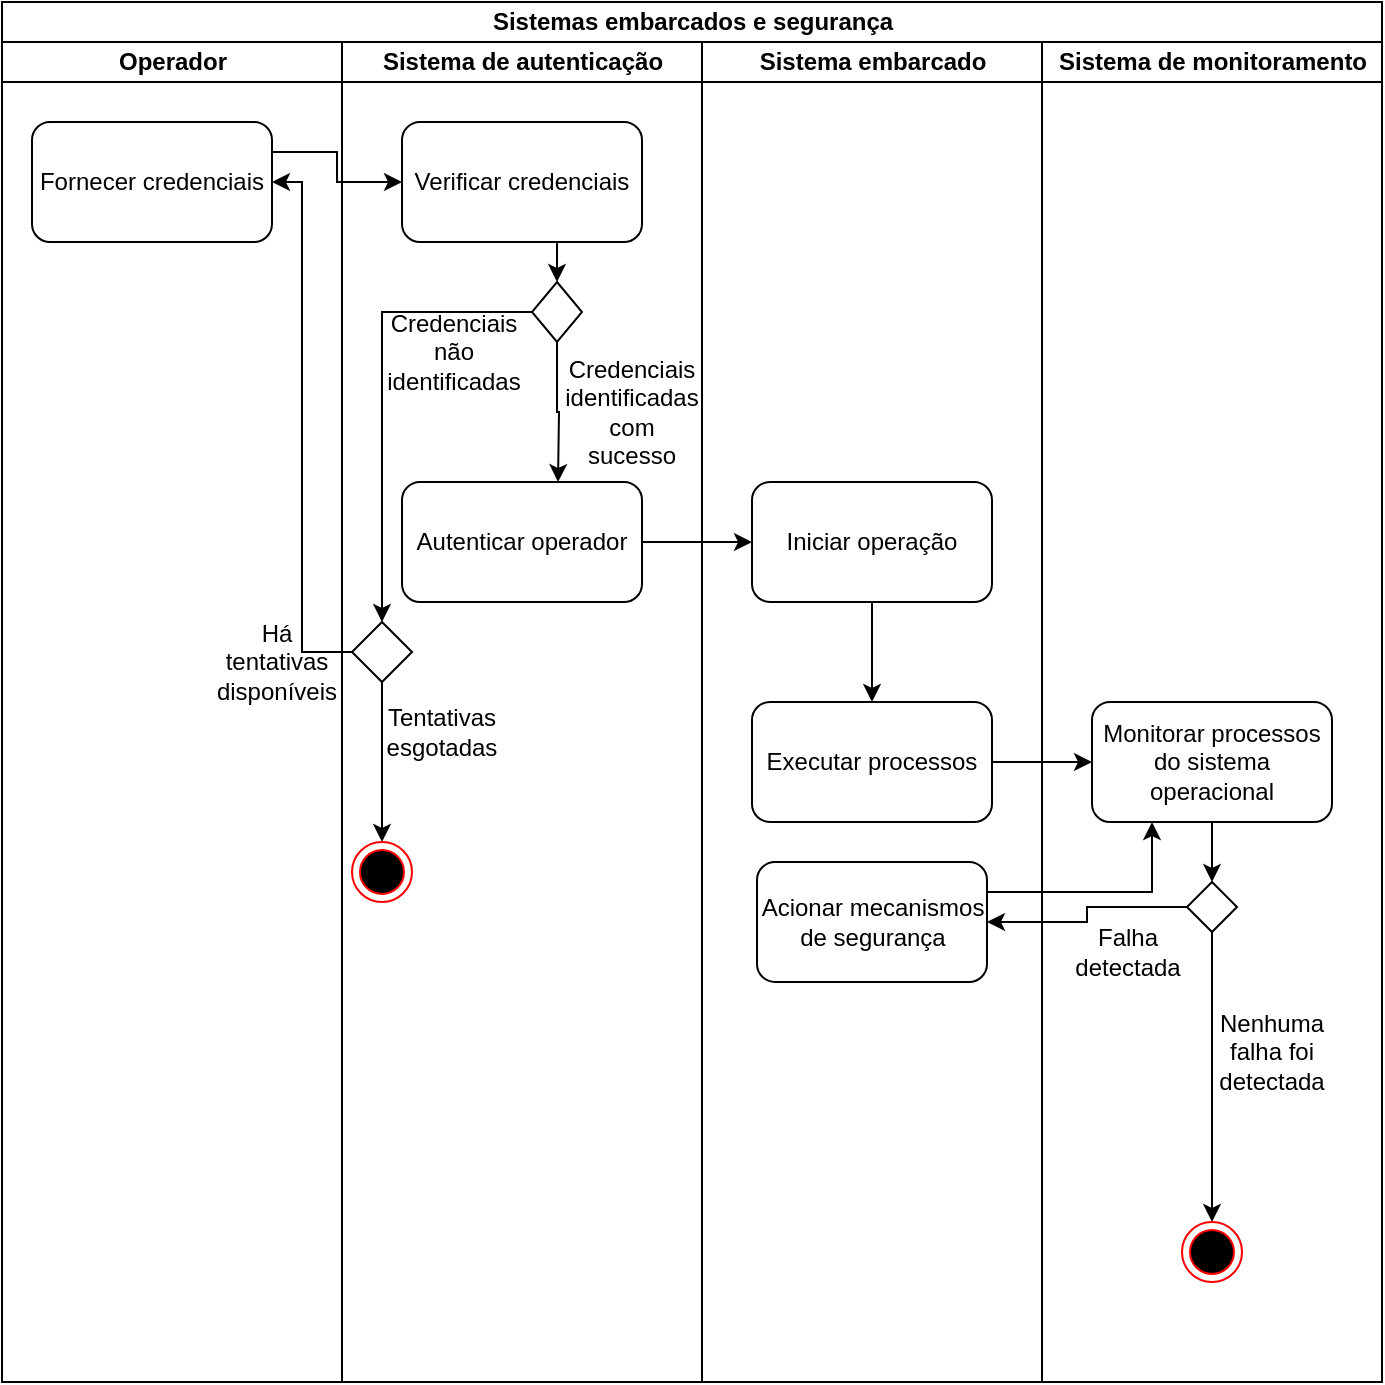 <mxfile version="26.2.2">
  <diagram name="Página-1" id="Wz9XratxmuEsZw-WgI5d">
    <mxGraphModel grid="1" page="1" gridSize="10" guides="1" tooltips="1" connect="1" arrows="1" fold="1" pageScale="1" pageWidth="850" pageHeight="1100" math="0" shadow="0">
      <root>
        <mxCell id="0" />
        <mxCell id="1" parent="0" />
        <mxCell id="pG0KdZwSCJCoLY5cNyxo-1" value="Sistemas embarcados e segurança" style="swimlane;childLayout=stackLayout;resizeParent=1;resizeParentMax=0;startSize=20;html=1;" vertex="1" parent="1">
          <mxGeometry x="100" y="50" width="690" height="690" as="geometry" />
        </mxCell>
        <mxCell id="pG0KdZwSCJCoLY5cNyxo-2" value="Operador" style="swimlane;startSize=20;html=1;" vertex="1" parent="pG0KdZwSCJCoLY5cNyxo-1">
          <mxGeometry y="20" width="170" height="670" as="geometry" />
        </mxCell>
        <mxCell id="pG0KdZwSCJCoLY5cNyxo-5" value="Fornecer credenciais" style="rounded=1;whiteSpace=wrap;html=1;" vertex="1" parent="pG0KdZwSCJCoLY5cNyxo-2">
          <mxGeometry x="15.0" y="40" width="120" height="60" as="geometry" />
        </mxCell>
        <mxCell id="pG0KdZwSCJCoLY5cNyxo-20" value="Há tentativas disponíveis" style="text;html=1;align=center;verticalAlign=middle;whiteSpace=wrap;rounded=0;" vertex="1" parent="pG0KdZwSCJCoLY5cNyxo-2">
          <mxGeometry x="105" y="280" width="65" height="60" as="geometry" />
        </mxCell>
        <mxCell id="pG0KdZwSCJCoLY5cNyxo-3" value="Sistema de autenticação" style="swimlane;startSize=20;html=1;" vertex="1" parent="pG0KdZwSCJCoLY5cNyxo-1">
          <mxGeometry x="170" y="20" width="180" height="670" as="geometry" />
        </mxCell>
        <mxCell id="pG0KdZwSCJCoLY5cNyxo-10" style="edgeStyle=orthogonalEdgeStyle;rounded=0;orthogonalLoop=1;jettySize=auto;html=1;exitX=0.75;exitY=1;exitDx=0;exitDy=0;entryX=0.5;entryY=0;entryDx=0;entryDy=0;" edge="1" parent="pG0KdZwSCJCoLY5cNyxo-3" source="pG0KdZwSCJCoLY5cNyxo-9" target="pG0KdZwSCJCoLY5cNyxo-6">
          <mxGeometry relative="1" as="geometry" />
        </mxCell>
        <mxCell id="pG0KdZwSCJCoLY5cNyxo-9" value="Verificar credenciais" style="rounded=1;whiteSpace=wrap;html=1;" vertex="1" parent="pG0KdZwSCJCoLY5cNyxo-3">
          <mxGeometry x="30" y="40" width="120" height="60" as="geometry" />
        </mxCell>
        <mxCell id="pG0KdZwSCJCoLY5cNyxo-6" value="" style="rhombus;whiteSpace=wrap;html=1;" vertex="1" parent="pG0KdZwSCJCoLY5cNyxo-3">
          <mxGeometry x="95" y="120" width="25" height="30" as="geometry" />
        </mxCell>
        <mxCell id="pG0KdZwSCJCoLY5cNyxo-12" value="Autenticar operador" style="rounded=1;whiteSpace=wrap;html=1;" vertex="1" parent="pG0KdZwSCJCoLY5cNyxo-3">
          <mxGeometry x="30" y="220" width="120" height="60" as="geometry" />
        </mxCell>
        <mxCell id="pG0KdZwSCJCoLY5cNyxo-11" value="Credenciais identificadas com sucesso" style="text;html=1;align=center;verticalAlign=middle;whiteSpace=wrap;rounded=0;" vertex="1" parent="pG0KdZwSCJCoLY5cNyxo-3">
          <mxGeometry x="115" y="170" width="60" height="30" as="geometry" />
        </mxCell>
        <mxCell id="pG0KdZwSCJCoLY5cNyxo-16" style="edgeStyle=orthogonalEdgeStyle;rounded=0;orthogonalLoop=1;jettySize=auto;html=1;exitX=0.5;exitY=1;exitDx=0;exitDy=0;" edge="1" parent="pG0KdZwSCJCoLY5cNyxo-3" source="pG0KdZwSCJCoLY5cNyxo-6">
          <mxGeometry relative="1" as="geometry">
            <mxPoint x="108" y="220" as="targetPoint" />
          </mxGeometry>
        </mxCell>
        <mxCell id="pG0KdZwSCJCoLY5cNyxo-23" style="edgeStyle=orthogonalEdgeStyle;rounded=0;orthogonalLoop=1;jettySize=auto;html=1;exitX=0.5;exitY=1;exitDx=0;exitDy=0;entryX=0.5;entryY=0;entryDx=0;entryDy=0;" edge="1" parent="pG0KdZwSCJCoLY5cNyxo-3" source="pG0KdZwSCJCoLY5cNyxo-19" target="pG0KdZwSCJCoLY5cNyxo-22">
          <mxGeometry relative="1" as="geometry" />
        </mxCell>
        <mxCell id="pG0KdZwSCJCoLY5cNyxo-19" value="" style="rhombus;whiteSpace=wrap;html=1;" vertex="1" parent="pG0KdZwSCJCoLY5cNyxo-3">
          <mxGeometry x="5" y="290" width="30" height="30" as="geometry" />
        </mxCell>
        <mxCell id="pG0KdZwSCJCoLY5cNyxo-18" style="edgeStyle=orthogonalEdgeStyle;rounded=0;orthogonalLoop=1;jettySize=auto;html=1;exitX=0;exitY=0.5;exitDx=0;exitDy=0;" edge="1" parent="pG0KdZwSCJCoLY5cNyxo-3" source="pG0KdZwSCJCoLY5cNyxo-6" target="pG0KdZwSCJCoLY5cNyxo-19">
          <mxGeometry relative="1" as="geometry">
            <mxPoint x="15" y="330" as="targetPoint" />
          </mxGeometry>
        </mxCell>
        <mxCell id="pG0KdZwSCJCoLY5cNyxo-22" value="" style="ellipse;html=1;shape=endState;fillColor=#000000;strokeColor=#ff0000;" vertex="1" parent="pG0KdZwSCJCoLY5cNyxo-3">
          <mxGeometry x="5" y="400" width="30" height="30" as="geometry" />
        </mxCell>
        <mxCell id="pG0KdZwSCJCoLY5cNyxo-25" value="Tentativas esgotadas" style="text;html=1;align=center;verticalAlign=middle;whiteSpace=wrap;rounded=0;" vertex="1" parent="pG0KdZwSCJCoLY5cNyxo-3">
          <mxGeometry x="20" y="330" width="60" height="30" as="geometry" />
        </mxCell>
        <mxCell id="pG0KdZwSCJCoLY5cNyxo-29" value="Credenciais não identificadas" style="text;html=1;align=center;verticalAlign=middle;whiteSpace=wrap;rounded=0;" vertex="1" parent="pG0KdZwSCJCoLY5cNyxo-3">
          <mxGeometry x="26" y="140" width="60" height="30" as="geometry" />
        </mxCell>
        <mxCell id="pG0KdZwSCJCoLY5cNyxo-4" value="Sistema embarcado" style="swimlane;startSize=20;html=1;" vertex="1" parent="pG0KdZwSCJCoLY5cNyxo-1">
          <mxGeometry x="350" y="20" width="170" height="670" as="geometry" />
        </mxCell>
        <mxCell id="pG0KdZwSCJCoLY5cNyxo-33" style="edgeStyle=orthogonalEdgeStyle;rounded=0;orthogonalLoop=1;jettySize=auto;html=1;exitX=0.5;exitY=1;exitDx=0;exitDy=0;entryX=0.5;entryY=0;entryDx=0;entryDy=0;" edge="1" parent="pG0KdZwSCJCoLY5cNyxo-4" source="pG0KdZwSCJCoLY5cNyxo-30" target="pG0KdZwSCJCoLY5cNyxo-32">
          <mxGeometry relative="1" as="geometry" />
        </mxCell>
        <mxCell id="pG0KdZwSCJCoLY5cNyxo-30" value="Iniciar operação" style="rounded=1;whiteSpace=wrap;html=1;" vertex="1" parent="pG0KdZwSCJCoLY5cNyxo-4">
          <mxGeometry x="25" y="220" width="120" height="60" as="geometry" />
        </mxCell>
        <mxCell id="pG0KdZwSCJCoLY5cNyxo-32" value="Executar processos" style="rounded=1;whiteSpace=wrap;html=1;" vertex="1" parent="pG0KdZwSCJCoLY5cNyxo-4">
          <mxGeometry x="25" y="330" width="120" height="60" as="geometry" />
        </mxCell>
        <mxCell id="pG0KdZwSCJCoLY5cNyxo-39" value="Acionar mecanismos de segurança" style="rounded=1;whiteSpace=wrap;html=1;" vertex="1" parent="pG0KdZwSCJCoLY5cNyxo-4">
          <mxGeometry x="27.5" y="410" width="115" height="60" as="geometry" />
        </mxCell>
        <mxCell id="pG0KdZwSCJCoLY5cNyxo-21" style="edgeStyle=orthogonalEdgeStyle;rounded=0;orthogonalLoop=1;jettySize=auto;html=1;exitX=0;exitY=0.5;exitDx=0;exitDy=0;entryX=1;entryY=0.5;entryDx=0;entryDy=0;" edge="1" parent="pG0KdZwSCJCoLY5cNyxo-1" source="pG0KdZwSCJCoLY5cNyxo-19" target="pG0KdZwSCJCoLY5cNyxo-5">
          <mxGeometry relative="1" as="geometry">
            <Array as="points">
              <mxPoint x="150" y="325" />
              <mxPoint x="150" y="90" />
            </Array>
          </mxGeometry>
        </mxCell>
        <mxCell id="pG0KdZwSCJCoLY5cNyxo-28" style="edgeStyle=orthogonalEdgeStyle;rounded=0;orthogonalLoop=1;jettySize=auto;html=1;exitX=1;exitY=0.25;exitDx=0;exitDy=0;entryX=0;entryY=0.5;entryDx=0;entryDy=0;" edge="1" parent="pG0KdZwSCJCoLY5cNyxo-1" source="pG0KdZwSCJCoLY5cNyxo-5" target="pG0KdZwSCJCoLY5cNyxo-9">
          <mxGeometry relative="1" as="geometry" />
        </mxCell>
        <mxCell id="pG0KdZwSCJCoLY5cNyxo-31" style="edgeStyle=orthogonalEdgeStyle;rounded=0;orthogonalLoop=1;jettySize=auto;html=1;exitX=1;exitY=0.5;exitDx=0;exitDy=0;entryX=0;entryY=0.5;entryDx=0;entryDy=0;" edge="1" parent="pG0KdZwSCJCoLY5cNyxo-1" source="pG0KdZwSCJCoLY5cNyxo-12" target="pG0KdZwSCJCoLY5cNyxo-30">
          <mxGeometry relative="1" as="geometry" />
        </mxCell>
        <mxCell id="pG0KdZwSCJCoLY5cNyxo-35" style="edgeStyle=orthogonalEdgeStyle;rounded=0;orthogonalLoop=1;jettySize=auto;html=1;exitX=1;exitY=0.5;exitDx=0;exitDy=0;entryX=0;entryY=0.5;entryDx=0;entryDy=0;" edge="1" parent="pG0KdZwSCJCoLY5cNyxo-1" source="pG0KdZwSCJCoLY5cNyxo-32" target="pG0KdZwSCJCoLY5cNyxo-34">
          <mxGeometry relative="1" as="geometry" />
        </mxCell>
        <mxCell id="pG0KdZwSCJCoLY5cNyxo-40" style="edgeStyle=orthogonalEdgeStyle;rounded=0;orthogonalLoop=1;jettySize=auto;html=1;exitX=0;exitY=0.5;exitDx=0;exitDy=0;entryX=1;entryY=0.5;entryDx=0;entryDy=0;" edge="1" parent="pG0KdZwSCJCoLY5cNyxo-1" source="pG0KdZwSCJCoLY5cNyxo-36" target="pG0KdZwSCJCoLY5cNyxo-39">
          <mxGeometry relative="1" as="geometry" />
        </mxCell>
        <mxCell id="pG0KdZwSCJCoLY5cNyxo-8" value="Sistema de monitoramento" style="swimlane;startSize=20;html=1;" vertex="1" parent="pG0KdZwSCJCoLY5cNyxo-1">
          <mxGeometry x="520" y="20" width="170" height="670" as="geometry" />
        </mxCell>
        <mxCell id="pG0KdZwSCJCoLY5cNyxo-37" style="edgeStyle=orthogonalEdgeStyle;rounded=0;orthogonalLoop=1;jettySize=auto;html=1;exitX=0.5;exitY=1;exitDx=0;exitDy=0;entryX=0.5;entryY=0;entryDx=0;entryDy=0;" edge="1" parent="pG0KdZwSCJCoLY5cNyxo-8" source="pG0KdZwSCJCoLY5cNyxo-34" target="pG0KdZwSCJCoLY5cNyxo-36">
          <mxGeometry relative="1" as="geometry" />
        </mxCell>
        <mxCell id="pG0KdZwSCJCoLY5cNyxo-34" value="Monitorar processos do sistema operacional" style="rounded=1;whiteSpace=wrap;html=1;" vertex="1" parent="pG0KdZwSCJCoLY5cNyxo-8">
          <mxGeometry x="25" y="330" width="120" height="60" as="geometry" />
        </mxCell>
        <mxCell id="pG0KdZwSCJCoLY5cNyxo-42" style="edgeStyle=orthogonalEdgeStyle;rounded=0;orthogonalLoop=1;jettySize=auto;html=1;exitX=0.5;exitY=1;exitDx=0;exitDy=0;entryX=0.5;entryY=0;entryDx=0;entryDy=0;" edge="1" parent="pG0KdZwSCJCoLY5cNyxo-8" source="pG0KdZwSCJCoLY5cNyxo-36" target="pG0KdZwSCJCoLY5cNyxo-41">
          <mxGeometry relative="1" as="geometry" />
        </mxCell>
        <mxCell id="pG0KdZwSCJCoLY5cNyxo-36" value="" style="rhombus;whiteSpace=wrap;html=1;" vertex="1" parent="pG0KdZwSCJCoLY5cNyxo-8">
          <mxGeometry x="72.5" y="420" width="25" height="25" as="geometry" />
        </mxCell>
        <mxCell id="pG0KdZwSCJCoLY5cNyxo-38" value="Falha detectada" style="text;html=1;align=center;verticalAlign=middle;whiteSpace=wrap;rounded=0;" vertex="1" parent="pG0KdZwSCJCoLY5cNyxo-8">
          <mxGeometry x="12.5" y="440" width="60" height="30" as="geometry" />
        </mxCell>
        <mxCell id="pG0KdZwSCJCoLY5cNyxo-41" value="" style="ellipse;html=1;shape=endState;fillColor=#000000;strokeColor=#ff0000;" vertex="1" parent="pG0KdZwSCJCoLY5cNyxo-8">
          <mxGeometry x="70" y="590" width="30" height="30" as="geometry" />
        </mxCell>
        <mxCell id="pG0KdZwSCJCoLY5cNyxo-43" value="Nenhuma falha foi detectada" style="text;html=1;align=center;verticalAlign=middle;whiteSpace=wrap;rounded=0;" vertex="1" parent="pG0KdZwSCJCoLY5cNyxo-8">
          <mxGeometry x="85" y="490" width="60" height="30" as="geometry" />
        </mxCell>
        <mxCell id="pG0KdZwSCJCoLY5cNyxo-44" style="edgeStyle=orthogonalEdgeStyle;rounded=0;orthogonalLoop=1;jettySize=auto;html=1;exitX=1;exitY=0.25;exitDx=0;exitDy=0;entryX=0.25;entryY=1;entryDx=0;entryDy=0;" edge="1" parent="pG0KdZwSCJCoLY5cNyxo-1" source="pG0KdZwSCJCoLY5cNyxo-39" target="pG0KdZwSCJCoLY5cNyxo-34">
          <mxGeometry relative="1" as="geometry" />
        </mxCell>
      </root>
    </mxGraphModel>
  </diagram>
</mxfile>
